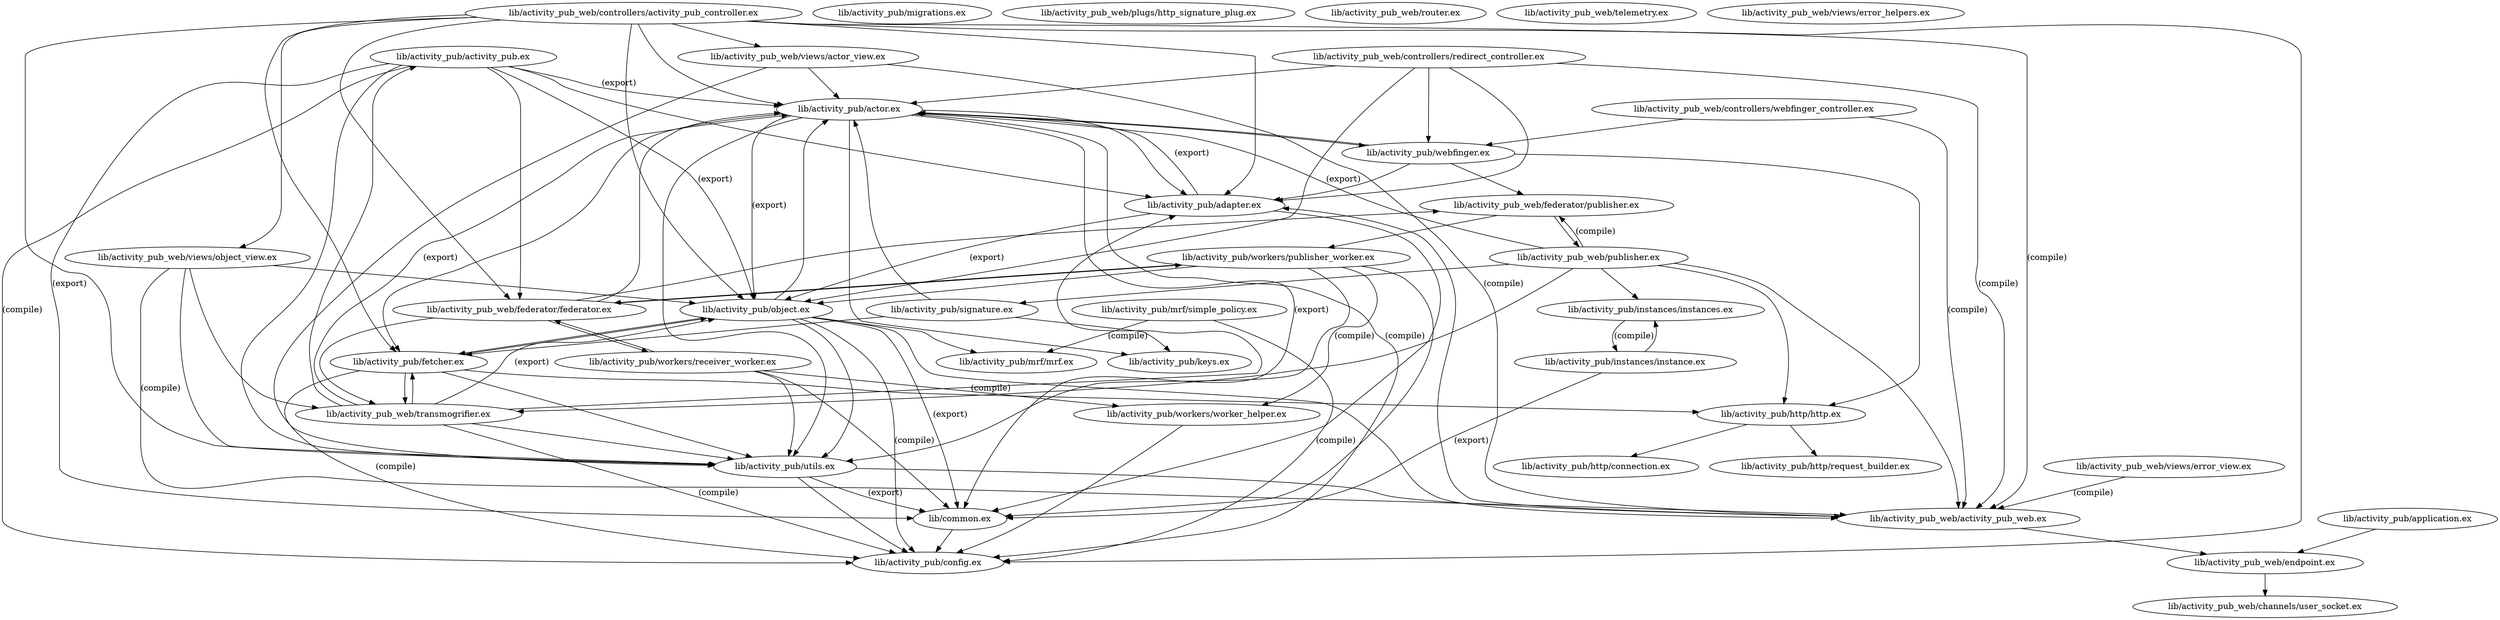 digraph "xref graph" {
  "lib/activity_pub/activity_pub.ex"
  "lib/activity_pub/activity_pub.ex" -> "lib/activity_pub/actor.ex" [label="(export)"]
  "lib/activity_pub/actor.ex" -> "lib/activity_pub/adapter.ex"
  "lib/activity_pub/adapter.ex" -> "lib/activity_pub/actor.ex" [label="(export)"]
  "lib/activity_pub/adapter.ex" -> "lib/activity_pub/object.ex" [label="(export)"]
  "lib/activity_pub/object.ex" -> "lib/activity_pub/actor.ex"
  "lib/activity_pub/object.ex" -> "lib/activity_pub/config.ex" [label="(compile)"]
  "lib/activity_pub/object.ex" -> "lib/activity_pub/fetcher.ex"
  "lib/activity_pub/fetcher.ex" -> "lib/activity_pub/config.ex" [label="(compile)"]
  "lib/activity_pub/fetcher.ex" -> "lib/activity_pub/http/http.ex"
  "lib/activity_pub/http/http.ex" -> "lib/activity_pub/http/connection.ex"
  "lib/activity_pub/http/http.ex" -> "lib/activity_pub/http/request_builder.ex"
  "lib/activity_pub/fetcher.ex" -> "lib/activity_pub/object.ex"
  "lib/activity_pub/fetcher.ex" -> "lib/activity_pub/utils.ex"
  "lib/activity_pub/utils.ex" -> "lib/activity_pub/config.ex"
  "lib/activity_pub/utils.ex" -> "lib/activity_pub_web/activity_pub_web.ex"
  "lib/activity_pub_web/activity_pub_web.ex" -> "lib/activity_pub/adapter.ex"
  "lib/activity_pub_web/activity_pub_web.ex" -> "lib/activity_pub_web/endpoint.ex"
  "lib/activity_pub_web/endpoint.ex" -> "lib/activity_pub_web/channels/user_socket.ex"
  "lib/activity_pub/utils.ex" -> "lib/common.ex" [label="(export)"]
  "lib/common.ex" -> "lib/activity_pub/config.ex"
  "lib/activity_pub/fetcher.ex" -> "lib/activity_pub_web/transmogrifier.ex"
  "lib/activity_pub_web/transmogrifier.ex" -> "lib/activity_pub/activity_pub.ex"
  "lib/activity_pub_web/transmogrifier.ex" -> "lib/activity_pub/actor.ex" [label="(export)"]
  "lib/activity_pub_web/transmogrifier.ex" -> "lib/activity_pub/adapter.ex"
  "lib/activity_pub_web/transmogrifier.ex" -> "lib/activity_pub/config.ex" [label="(compile)"]
  "lib/activity_pub_web/transmogrifier.ex" -> "lib/activity_pub/fetcher.ex"
  "lib/activity_pub_web/transmogrifier.ex" -> "lib/activity_pub/object.ex" [label="(export)"]
  "lib/activity_pub_web/transmogrifier.ex" -> "lib/activity_pub/utils.ex"
  "lib/activity_pub/object.ex" -> "lib/activity_pub/mrf/mrf.ex"
  "lib/activity_pub/object.ex" -> "lib/activity_pub/utils.ex"
  "lib/activity_pub/object.ex" -> "lib/activity_pub_web/activity_pub_web.ex"
  "lib/activity_pub/object.ex" -> "lib/common.ex" [label="(export)"]
  "lib/activity_pub/adapter.ex" -> "lib/common.ex"
  "lib/activity_pub/actor.ex" -> "lib/activity_pub/config.ex" [label="(compile)"]
  "lib/activity_pub/actor.ex" -> "lib/activity_pub/fetcher.ex"
  "lib/activity_pub/actor.ex" -> "lib/activity_pub/keys.ex"
  "lib/activity_pub/actor.ex" -> "lib/activity_pub/object.ex" [label="(export)"]
  "lib/activity_pub/actor.ex" -> "lib/activity_pub/utils.ex"
  "lib/activity_pub/actor.ex" -> "lib/activity_pub/webfinger.ex"
  "lib/activity_pub/webfinger.ex" -> "lib/activity_pub/actor.ex"
  "lib/activity_pub/webfinger.ex" -> "lib/activity_pub/adapter.ex"
  "lib/activity_pub/webfinger.ex" -> "lib/activity_pub/http/http.ex"
  "lib/activity_pub/webfinger.ex" -> "lib/activity_pub_web/federator/publisher.ex"
  "lib/activity_pub_web/federator/publisher.ex" -> "lib/activity_pub/workers/publisher_worker.ex"
  "lib/activity_pub/workers/publisher_worker.ex" -> "lib/activity_pub/object.ex"
  "lib/activity_pub/workers/publisher_worker.ex" -> "lib/activity_pub/utils.ex"
  "lib/activity_pub/workers/publisher_worker.ex" -> "lib/activity_pub/workers/worker_helper.ex" [label="(compile)"]
  "lib/activity_pub/workers/worker_helper.ex" -> "lib/activity_pub/config.ex"
  "lib/activity_pub/workers/publisher_worker.ex" -> "lib/activity_pub_web/federator/federator.ex"
  "lib/activity_pub_web/federator/federator.ex" -> "lib/activity_pub/actor.ex"
  "lib/activity_pub_web/federator/federator.ex" -> "lib/activity_pub/workers/publisher_worker.ex"
  "lib/activity_pub_web/federator/federator.ex" -> "lib/activity_pub/workers/receiver_worker.ex"
  "lib/activity_pub/workers/receiver_worker.ex" -> "lib/activity_pub/utils.ex"
  "lib/activity_pub/workers/receiver_worker.ex" -> "lib/activity_pub/workers/worker_helper.ex" [label="(compile)"]
  "lib/activity_pub/workers/receiver_worker.ex" -> "lib/activity_pub_web/federator/federator.ex"
  "lib/activity_pub/workers/receiver_worker.ex" -> "lib/common.ex"
  "lib/activity_pub_web/federator/federator.ex" -> "lib/activity_pub_web/federator/publisher.ex"
  "lib/activity_pub_web/federator/federator.ex" -> "lib/activity_pub_web/transmogrifier.ex"
  "lib/activity_pub/workers/publisher_worker.ex" -> "lib/common.ex"
  "lib/activity_pub_web/federator/publisher.ex" -> "lib/activity_pub_web/publisher.ex"
  "lib/activity_pub_web/publisher.ex" -> "lib/activity_pub/actor.ex" [label="(export)"]
  "lib/activity_pub_web/publisher.ex" -> "lib/activity_pub/http/http.ex"
  "lib/activity_pub_web/publisher.ex" -> "lib/activity_pub/instances/instances.ex"
  "lib/activity_pub/instances/instances.ex" -> "lib/activity_pub/instances/instance.ex" [label="(compile)"]
  "lib/activity_pub/instances/instance.ex" -> "lib/activity_pub/instances/instances.ex"
  "lib/activity_pub/instances/instance.ex" -> "lib/common.ex" [label="(export)"]
  "lib/activity_pub_web/publisher.ex" -> "lib/activity_pub/signature.ex"
  "lib/activity_pub/signature.ex" -> "lib/activity_pub/actor.ex"
  "lib/activity_pub/signature.ex" -> "lib/activity_pub/fetcher.ex"
  "lib/activity_pub/signature.ex" -> "lib/activity_pub/keys.ex"
  "lib/activity_pub_web/publisher.ex" -> "lib/activity_pub_web/activity_pub_web.ex"
  "lib/activity_pub_web/publisher.ex" -> "lib/activity_pub_web/federator/publisher.ex" [label="(compile)"]
  "lib/activity_pub_web/publisher.ex" -> "lib/activity_pub_web/transmogrifier.ex"
  "lib/activity_pub/actor.ex" -> "lib/common.ex" [label="(export)"]
  "lib/activity_pub/activity_pub.ex" -> "lib/activity_pub/adapter.ex"
  "lib/activity_pub/activity_pub.ex" -> "lib/activity_pub/config.ex" [label="(compile)"]
  "lib/activity_pub/activity_pub.ex" -> "lib/activity_pub/object.ex" [label="(export)"]
  "lib/activity_pub/activity_pub.ex" -> "lib/activity_pub/utils.ex"
  "lib/activity_pub/activity_pub.ex" -> "lib/activity_pub_web/federator/federator.ex"
  "lib/activity_pub/activity_pub.ex" -> "lib/common.ex" [label="(export)"]
  "lib/activity_pub/actor.ex"
  "lib/activity_pub/adapter.ex"
  "lib/activity_pub/application.ex"
  "lib/activity_pub/application.ex" -> "lib/activity_pub_web/endpoint.ex"
  "lib/activity_pub/config.ex"
  "lib/activity_pub/fetcher.ex"
  "lib/activity_pub/http/connection.ex"
  "lib/activity_pub/http/http.ex"
  "lib/activity_pub/http/request_builder.ex"
  "lib/activity_pub/instances/instance.ex"
  "lib/activity_pub/instances/instances.ex"
  "lib/activity_pub/keys.ex"
  "lib/activity_pub/migrations.ex"
  "lib/activity_pub/mrf/mrf.ex"
  "lib/activity_pub/mrf/simple_policy.ex"
  "lib/activity_pub/mrf/simple_policy.ex" -> "lib/activity_pub/config.ex" [label="(compile)"]
  "lib/activity_pub/mrf/simple_policy.ex" -> "lib/activity_pub/mrf/mrf.ex" [label="(compile)"]
  "lib/activity_pub/object.ex"
  "lib/activity_pub/signature.ex"
  "lib/activity_pub/utils.ex"
  "lib/activity_pub/webfinger.ex"
  "lib/activity_pub/workers/publisher_worker.ex"
  "lib/activity_pub/workers/receiver_worker.ex"
  "lib/activity_pub/workers/worker_helper.ex"
  "lib/activity_pub_web/activity_pub_web.ex"
  "lib/activity_pub_web/channels/user_socket.ex"
  "lib/activity_pub_web/controllers/activity_pub_controller.ex"
  "lib/activity_pub_web/controllers/activity_pub_controller.ex" -> "lib/activity_pub/actor.ex"
  "lib/activity_pub_web/controllers/activity_pub_controller.ex" -> "lib/activity_pub/adapter.ex"
  "lib/activity_pub_web/controllers/activity_pub_controller.ex" -> "lib/activity_pub/config.ex"
  "lib/activity_pub_web/controllers/activity_pub_controller.ex" -> "lib/activity_pub/fetcher.ex"
  "lib/activity_pub_web/controllers/activity_pub_controller.ex" -> "lib/activity_pub/object.ex"
  "lib/activity_pub_web/controllers/activity_pub_controller.ex" -> "lib/activity_pub/utils.ex"
  "lib/activity_pub_web/controllers/activity_pub_controller.ex" -> "lib/activity_pub_web/activity_pub_web.ex" [label="(compile)"]
  "lib/activity_pub_web/controllers/activity_pub_controller.ex" -> "lib/activity_pub_web/federator/federator.ex"
  "lib/activity_pub_web/controllers/activity_pub_controller.ex" -> "lib/activity_pub_web/views/actor_view.ex"
  "lib/activity_pub_web/views/actor_view.ex" -> "lib/activity_pub/actor.ex"
  "lib/activity_pub_web/views/actor_view.ex" -> "lib/activity_pub/utils.ex"
  "lib/activity_pub_web/views/actor_view.ex" -> "lib/activity_pub_web/activity_pub_web.ex" [label="(compile)"]
  "lib/activity_pub_web/controllers/activity_pub_controller.ex" -> "lib/activity_pub_web/views/object_view.ex"
  "lib/activity_pub_web/views/object_view.ex" -> "lib/activity_pub/object.ex"
  "lib/activity_pub_web/views/object_view.ex" -> "lib/activity_pub/utils.ex"
  "lib/activity_pub_web/views/object_view.ex" -> "lib/activity_pub_web/activity_pub_web.ex" [label="(compile)"]
  "lib/activity_pub_web/views/object_view.ex" -> "lib/activity_pub_web/transmogrifier.ex"
  "lib/activity_pub_web/controllers/redirect_controller.ex"
  "lib/activity_pub_web/controllers/redirect_controller.ex" -> "lib/activity_pub/actor.ex"
  "lib/activity_pub_web/controllers/redirect_controller.ex" -> "lib/activity_pub/adapter.ex"
  "lib/activity_pub_web/controllers/redirect_controller.ex" -> "lib/activity_pub/object.ex"
  "lib/activity_pub_web/controllers/redirect_controller.ex" -> "lib/activity_pub/webfinger.ex"
  "lib/activity_pub_web/controllers/redirect_controller.ex" -> "lib/activity_pub_web/activity_pub_web.ex" [label="(compile)"]
  "lib/activity_pub_web/controllers/webfinger_controller.ex"
  "lib/activity_pub_web/controllers/webfinger_controller.ex" -> "lib/activity_pub/webfinger.ex"
  "lib/activity_pub_web/controllers/webfinger_controller.ex" -> "lib/activity_pub_web/activity_pub_web.ex" [label="(compile)"]
  "lib/activity_pub_web/endpoint.ex"
  "lib/activity_pub_web/federator/federator.ex"
  "lib/activity_pub_web/federator/publisher.ex"
  "lib/activity_pub_web/plugs/http_signature_plug.ex"
  "lib/activity_pub_web/publisher.ex"
  "lib/activity_pub_web/router.ex"
  "lib/activity_pub_web/telemetry.ex"
  "lib/activity_pub_web/transmogrifier.ex"
  "lib/activity_pub_web/views/actor_view.ex"
  "lib/activity_pub_web/views/error_helpers.ex"
  "lib/activity_pub_web/views/error_view.ex"
  "lib/activity_pub_web/views/error_view.ex" -> "lib/activity_pub_web/activity_pub_web.ex" [label="(compile)"]
  "lib/activity_pub_web/views/object_view.ex"
  "lib/common.ex"
}
